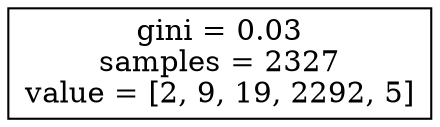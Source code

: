 digraph Tree {
node [shape=box] ;
0 [label="gini = 0.03\nsamples = 2327\nvalue = [2, 9, 19, 2292, 5]"] ;
}